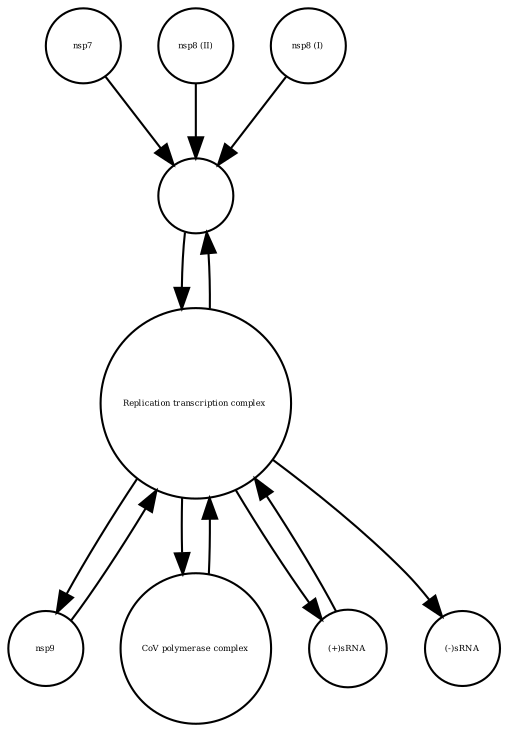 strict digraph  {
" " [annotation="", bipartite=0, cls=complex, fontsize=4, label=" ", shape=circle];
nsp7 [annotation="", bipartite=0, cls=macromolecule, fontsize=4, label=nsp7, shape=circle];
nsp9 [annotation="", bipartite=0, cls=macromolecule, fontsize=4, label=nsp9, shape=circle];
"nsp8 (II)" [annotation="", bipartite=0, cls=macromolecule, fontsize=4, label="nsp8 (II)", shape=circle];
"CoV polymerase complex" [annotation="", bipartite=0, cls=complex, fontsize=4, label="CoV polymerase complex", shape=circle];
"(+)sRNA" [annotation="", bipartite=0, cls="nucleic acid feature", fontsize=4, label="(+)sRNA", shape=circle];
"Replication transcription complex " [annotation="", bipartite=0, cls=complex, fontsize=4, label="Replication transcription complex ", shape=circle];
"nsp8 (I)" [annotation="", bipartite=0, cls=macromolecule, fontsize=4, label="nsp8 (I)", shape=circle];
"(-)sRNA" [annotation="", bipartite=0, cls="nucleic acid feature", fontsize=4, label="(-)sRNA", shape=circle];
" " -> "Replication transcription complex "  [annotation="", interaction_type=production];
nsp7 -> " "  [annotation="", interaction_type=production];
nsp9 -> "Replication transcription complex "  [annotation="", interaction_type=production];
"nsp8 (II)" -> " "  [annotation="", interaction_type=production];
"CoV polymerase complex" -> "Replication transcription complex "  [annotation="", interaction_type=production];
"(+)sRNA" -> "Replication transcription complex "  [annotation="", interaction_type=production];
"Replication transcription complex " -> " "  [annotation="", interaction_type=production];
"Replication transcription complex " -> nsp9  [annotation="", interaction_type=production];
"Replication transcription complex " -> "CoV polymerase complex"  [annotation="", interaction_type=production];
"Replication transcription complex " -> "(+)sRNA"  [annotation="", interaction_type=production];
"Replication transcription complex " -> "(-)sRNA"  [annotation="", interaction_type=production];
"nsp8 (I)" -> " "  [annotation="", interaction_type=production];
}
